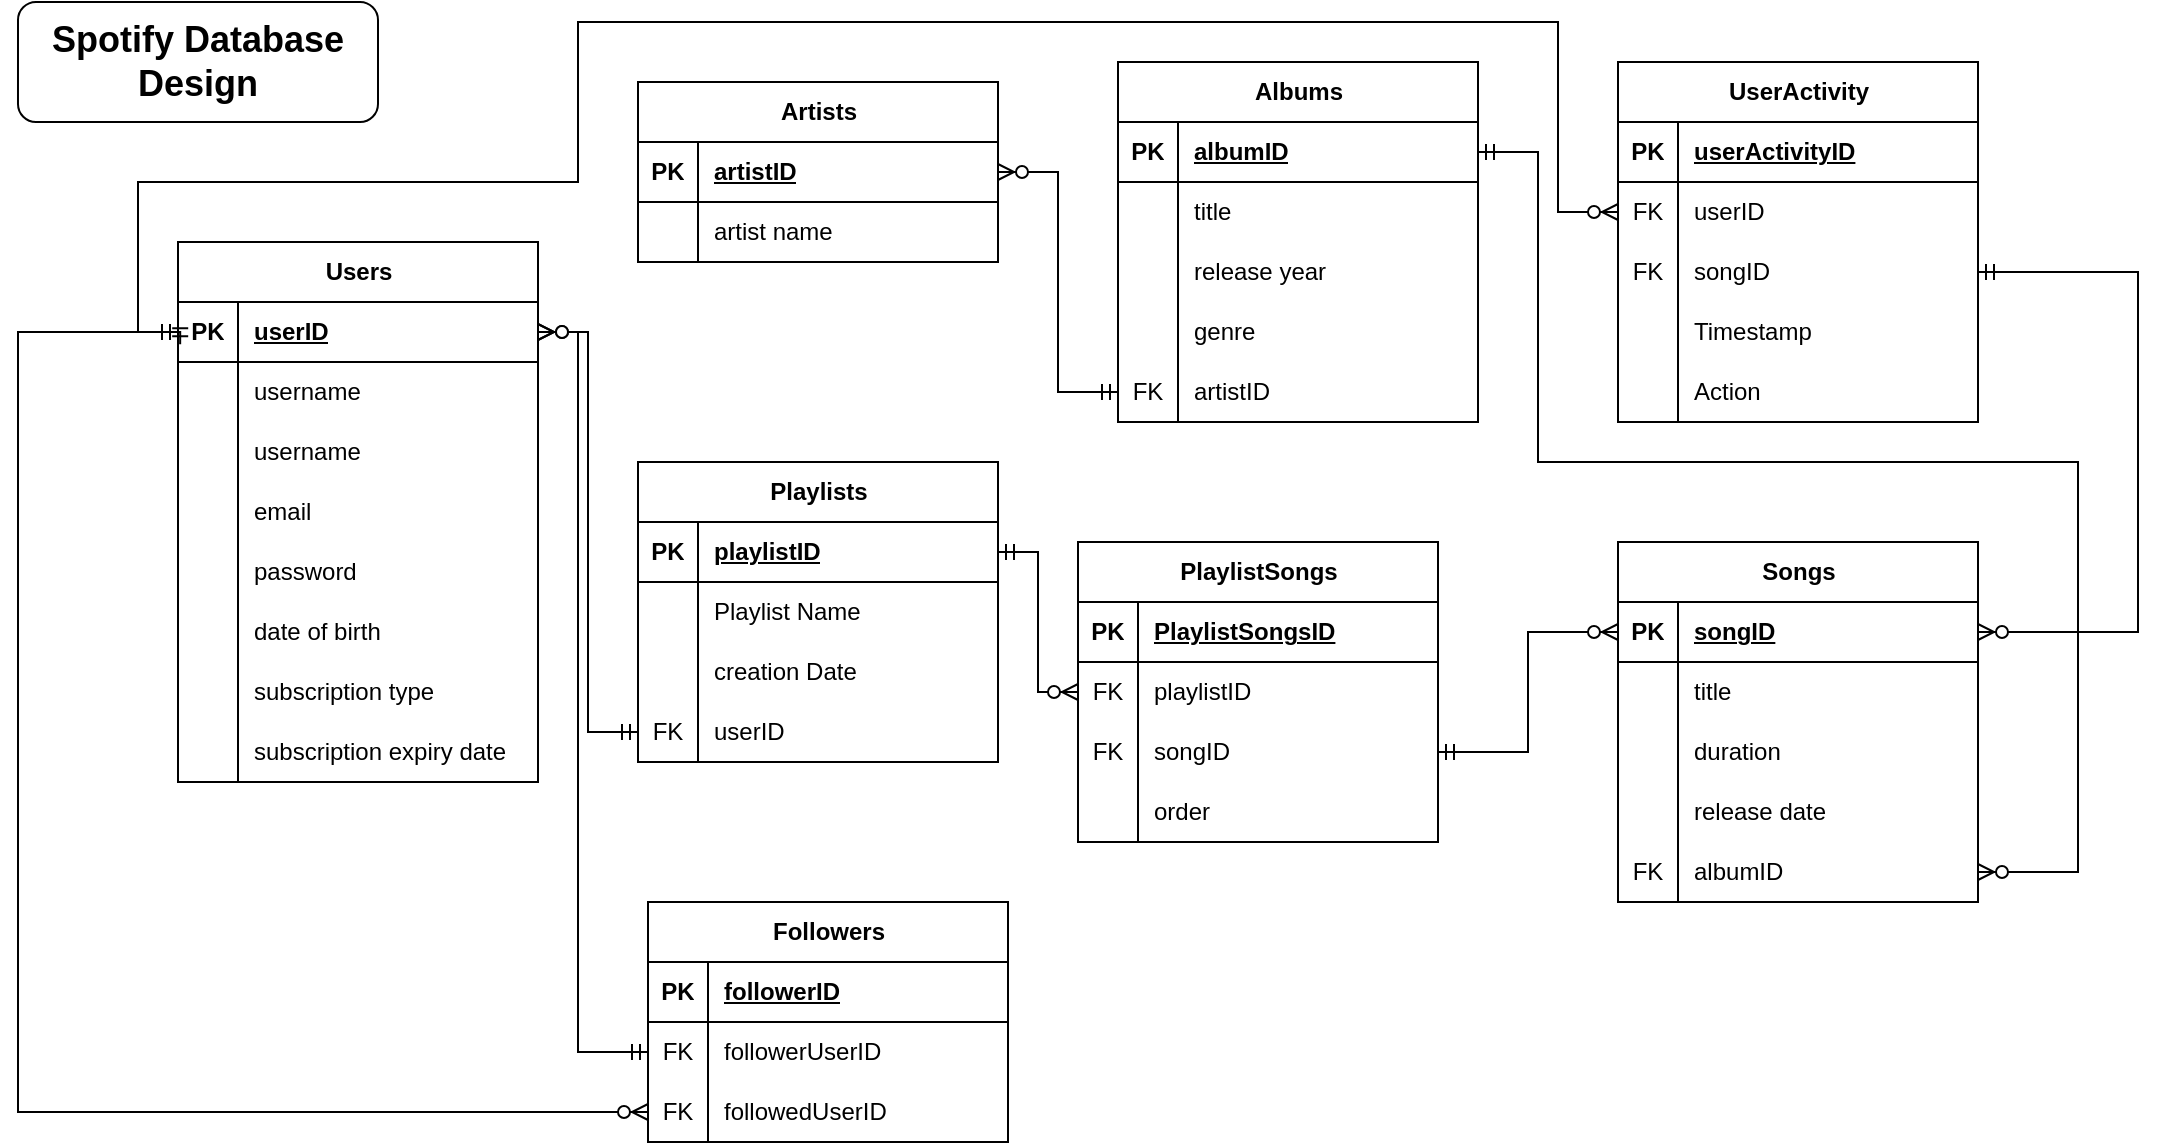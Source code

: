 <mxfile version="23.1.5" type="github">
  <diagram name="Page-1" id="4t8KHsEpkZeZFbgT9ssP">
    <mxGraphModel dx="3565" dy="2632" grid="1" gridSize="10" guides="1" tooltips="1" connect="1" arrows="1" fold="1" page="1" pageScale="1" pageWidth="850" pageHeight="1100" math="0" shadow="0">
      <root>
        <mxCell id="0" />
        <mxCell id="1" parent="0" />
        <mxCell id="dxOIFsozUT0sRsfs0KnF-1" value="" style="rounded=1;whiteSpace=wrap;html=1;" vertex="1" parent="1">
          <mxGeometry x="-1770" y="-2190" width="180" height="60" as="geometry" />
        </mxCell>
        <mxCell id="dxOIFsozUT0sRsfs0KnF-2" value="&lt;b&gt;&lt;font style=&quot;font-size: 18px;&quot;&gt;Spotify Database Design&lt;/font&gt;&lt;/b&gt;" style="text;html=1;align=center;verticalAlign=middle;whiteSpace=wrap;rounded=0;" vertex="1" parent="1">
          <mxGeometry x="-1755" y="-2175" width="150" height="30" as="geometry" />
        </mxCell>
        <mxCell id="dxOIFsozUT0sRsfs0KnF-3" value="Users" style="shape=table;startSize=30;container=1;collapsible=1;childLayout=tableLayout;fixedRows=1;rowLines=0;fontStyle=1;align=center;resizeLast=1;html=1;" vertex="1" parent="1">
          <mxGeometry x="-1690" y="-2070" width="180" height="270" as="geometry" />
        </mxCell>
        <mxCell id="dxOIFsozUT0sRsfs0KnF-4" value="" style="shape=tableRow;horizontal=0;startSize=0;swimlaneHead=0;swimlaneBody=0;fillColor=none;collapsible=0;dropTarget=0;points=[[0,0.5],[1,0.5]];portConstraint=eastwest;top=0;left=0;right=0;bottom=1;" vertex="1" parent="dxOIFsozUT0sRsfs0KnF-3">
          <mxGeometry y="30" width="180" height="30" as="geometry" />
        </mxCell>
        <mxCell id="dxOIFsozUT0sRsfs0KnF-5" value="PK" style="shape=partialRectangle;connectable=0;fillColor=none;top=0;left=0;bottom=0;right=0;fontStyle=1;overflow=hidden;whiteSpace=wrap;html=1;" vertex="1" parent="dxOIFsozUT0sRsfs0KnF-4">
          <mxGeometry width="30" height="30" as="geometry">
            <mxRectangle width="30" height="30" as="alternateBounds" />
          </mxGeometry>
        </mxCell>
        <mxCell id="dxOIFsozUT0sRsfs0KnF-6" value="userID" style="shape=partialRectangle;connectable=0;fillColor=none;top=0;left=0;bottom=0;right=0;align=left;spacingLeft=6;fontStyle=5;overflow=hidden;whiteSpace=wrap;html=1;" vertex="1" parent="dxOIFsozUT0sRsfs0KnF-4">
          <mxGeometry x="30" width="150" height="30" as="geometry">
            <mxRectangle width="150" height="30" as="alternateBounds" />
          </mxGeometry>
        </mxCell>
        <mxCell id="dxOIFsozUT0sRsfs0KnF-137" value="" style="shape=tableRow;horizontal=0;startSize=0;swimlaneHead=0;swimlaneBody=0;fillColor=none;collapsible=0;dropTarget=0;points=[[0,0.5],[1,0.5]];portConstraint=eastwest;top=0;left=0;right=0;bottom=0;" vertex="1" parent="dxOIFsozUT0sRsfs0KnF-3">
          <mxGeometry y="60" width="180" height="30" as="geometry" />
        </mxCell>
        <mxCell id="dxOIFsozUT0sRsfs0KnF-138" value="" style="shape=partialRectangle;connectable=0;fillColor=none;top=0;left=0;bottom=0;right=0;editable=1;overflow=hidden;whiteSpace=wrap;html=1;" vertex="1" parent="dxOIFsozUT0sRsfs0KnF-137">
          <mxGeometry width="30" height="30" as="geometry">
            <mxRectangle width="30" height="30" as="alternateBounds" />
          </mxGeometry>
        </mxCell>
        <mxCell id="dxOIFsozUT0sRsfs0KnF-139" value="username" style="shape=partialRectangle;connectable=0;fillColor=none;top=0;left=0;bottom=0;right=0;align=left;spacingLeft=6;overflow=hidden;whiteSpace=wrap;html=1;" vertex="1" parent="dxOIFsozUT0sRsfs0KnF-137">
          <mxGeometry x="30" width="150" height="30" as="geometry">
            <mxRectangle width="150" height="30" as="alternateBounds" />
          </mxGeometry>
        </mxCell>
        <mxCell id="dxOIFsozUT0sRsfs0KnF-7" value="" style="shape=tableRow;horizontal=0;startSize=0;swimlaneHead=0;swimlaneBody=0;fillColor=none;collapsible=0;dropTarget=0;points=[[0,0.5],[1,0.5]];portConstraint=eastwest;top=0;left=0;right=0;bottom=0;" vertex="1" parent="dxOIFsozUT0sRsfs0KnF-3">
          <mxGeometry y="90" width="180" height="30" as="geometry" />
        </mxCell>
        <mxCell id="dxOIFsozUT0sRsfs0KnF-8" value="" style="shape=partialRectangle;connectable=0;fillColor=none;top=0;left=0;bottom=0;right=0;editable=1;overflow=hidden;whiteSpace=wrap;html=1;" vertex="1" parent="dxOIFsozUT0sRsfs0KnF-7">
          <mxGeometry width="30" height="30" as="geometry">
            <mxRectangle width="30" height="30" as="alternateBounds" />
          </mxGeometry>
        </mxCell>
        <mxCell id="dxOIFsozUT0sRsfs0KnF-9" value="username" style="shape=partialRectangle;connectable=0;fillColor=none;top=0;left=0;bottom=0;right=0;align=left;spacingLeft=6;overflow=hidden;whiteSpace=wrap;html=1;" vertex="1" parent="dxOIFsozUT0sRsfs0KnF-7">
          <mxGeometry x="30" width="150" height="30" as="geometry">
            <mxRectangle width="150" height="30" as="alternateBounds" />
          </mxGeometry>
        </mxCell>
        <mxCell id="dxOIFsozUT0sRsfs0KnF-10" value="" style="shape=tableRow;horizontal=0;startSize=0;swimlaneHead=0;swimlaneBody=0;fillColor=none;collapsible=0;dropTarget=0;points=[[0,0.5],[1,0.5]];portConstraint=eastwest;top=0;left=0;right=0;bottom=0;" vertex="1" parent="dxOIFsozUT0sRsfs0KnF-3">
          <mxGeometry y="120" width="180" height="30" as="geometry" />
        </mxCell>
        <mxCell id="dxOIFsozUT0sRsfs0KnF-11" value="" style="shape=partialRectangle;connectable=0;fillColor=none;top=0;left=0;bottom=0;right=0;editable=1;overflow=hidden;whiteSpace=wrap;html=1;" vertex="1" parent="dxOIFsozUT0sRsfs0KnF-10">
          <mxGeometry width="30" height="30" as="geometry">
            <mxRectangle width="30" height="30" as="alternateBounds" />
          </mxGeometry>
        </mxCell>
        <mxCell id="dxOIFsozUT0sRsfs0KnF-12" value="email" style="shape=partialRectangle;connectable=0;fillColor=none;top=0;left=0;bottom=0;right=0;align=left;spacingLeft=6;overflow=hidden;whiteSpace=wrap;html=1;" vertex="1" parent="dxOIFsozUT0sRsfs0KnF-10">
          <mxGeometry x="30" width="150" height="30" as="geometry">
            <mxRectangle width="150" height="30" as="alternateBounds" />
          </mxGeometry>
        </mxCell>
        <mxCell id="dxOIFsozUT0sRsfs0KnF-13" value="" style="shape=tableRow;horizontal=0;startSize=0;swimlaneHead=0;swimlaneBody=0;fillColor=none;collapsible=0;dropTarget=0;points=[[0,0.5],[1,0.5]];portConstraint=eastwest;top=0;left=0;right=0;bottom=0;" vertex="1" parent="dxOIFsozUT0sRsfs0KnF-3">
          <mxGeometry y="150" width="180" height="30" as="geometry" />
        </mxCell>
        <mxCell id="dxOIFsozUT0sRsfs0KnF-14" value="" style="shape=partialRectangle;connectable=0;fillColor=none;top=0;left=0;bottom=0;right=0;editable=1;overflow=hidden;whiteSpace=wrap;html=1;" vertex="1" parent="dxOIFsozUT0sRsfs0KnF-13">
          <mxGeometry width="30" height="30" as="geometry">
            <mxRectangle width="30" height="30" as="alternateBounds" />
          </mxGeometry>
        </mxCell>
        <mxCell id="dxOIFsozUT0sRsfs0KnF-15" value="password" style="shape=partialRectangle;connectable=0;fillColor=none;top=0;left=0;bottom=0;right=0;align=left;spacingLeft=6;overflow=hidden;whiteSpace=wrap;html=1;" vertex="1" parent="dxOIFsozUT0sRsfs0KnF-13">
          <mxGeometry x="30" width="150" height="30" as="geometry">
            <mxRectangle width="150" height="30" as="alternateBounds" />
          </mxGeometry>
        </mxCell>
        <mxCell id="dxOIFsozUT0sRsfs0KnF-16" value="" style="shape=tableRow;horizontal=0;startSize=0;swimlaneHead=0;swimlaneBody=0;fillColor=none;collapsible=0;dropTarget=0;points=[[0,0.5],[1,0.5]];portConstraint=eastwest;top=0;left=0;right=0;bottom=0;" vertex="1" parent="dxOIFsozUT0sRsfs0KnF-3">
          <mxGeometry y="180" width="180" height="30" as="geometry" />
        </mxCell>
        <mxCell id="dxOIFsozUT0sRsfs0KnF-17" value="" style="shape=partialRectangle;connectable=0;fillColor=none;top=0;left=0;bottom=0;right=0;editable=1;overflow=hidden;whiteSpace=wrap;html=1;" vertex="1" parent="dxOIFsozUT0sRsfs0KnF-16">
          <mxGeometry width="30" height="30" as="geometry">
            <mxRectangle width="30" height="30" as="alternateBounds" />
          </mxGeometry>
        </mxCell>
        <mxCell id="dxOIFsozUT0sRsfs0KnF-18" value="date of birth" style="shape=partialRectangle;connectable=0;fillColor=none;top=0;left=0;bottom=0;right=0;align=left;spacingLeft=6;overflow=hidden;whiteSpace=wrap;html=1;" vertex="1" parent="dxOIFsozUT0sRsfs0KnF-16">
          <mxGeometry x="30" width="150" height="30" as="geometry">
            <mxRectangle width="150" height="30" as="alternateBounds" />
          </mxGeometry>
        </mxCell>
        <mxCell id="dxOIFsozUT0sRsfs0KnF-19" value="" style="shape=tableRow;horizontal=0;startSize=0;swimlaneHead=0;swimlaneBody=0;fillColor=none;collapsible=0;dropTarget=0;points=[[0,0.5],[1,0.5]];portConstraint=eastwest;top=0;left=0;right=0;bottom=0;" vertex="1" parent="dxOIFsozUT0sRsfs0KnF-3">
          <mxGeometry y="210" width="180" height="30" as="geometry" />
        </mxCell>
        <mxCell id="dxOIFsozUT0sRsfs0KnF-20" value="" style="shape=partialRectangle;connectable=0;fillColor=none;top=0;left=0;bottom=0;right=0;editable=1;overflow=hidden;whiteSpace=wrap;html=1;" vertex="1" parent="dxOIFsozUT0sRsfs0KnF-19">
          <mxGeometry width="30" height="30" as="geometry">
            <mxRectangle width="30" height="30" as="alternateBounds" />
          </mxGeometry>
        </mxCell>
        <mxCell id="dxOIFsozUT0sRsfs0KnF-21" value="subscription type" style="shape=partialRectangle;connectable=0;fillColor=none;top=0;left=0;bottom=0;right=0;align=left;spacingLeft=6;overflow=hidden;whiteSpace=wrap;html=1;" vertex="1" parent="dxOIFsozUT0sRsfs0KnF-19">
          <mxGeometry x="30" width="150" height="30" as="geometry">
            <mxRectangle width="150" height="30" as="alternateBounds" />
          </mxGeometry>
        </mxCell>
        <mxCell id="dxOIFsozUT0sRsfs0KnF-22" value="" style="shape=tableRow;horizontal=0;startSize=0;swimlaneHead=0;swimlaneBody=0;fillColor=none;collapsible=0;dropTarget=0;points=[[0,0.5],[1,0.5]];portConstraint=eastwest;top=0;left=0;right=0;bottom=0;" vertex="1" parent="dxOIFsozUT0sRsfs0KnF-3">
          <mxGeometry y="240" width="180" height="30" as="geometry" />
        </mxCell>
        <mxCell id="dxOIFsozUT0sRsfs0KnF-23" value="" style="shape=partialRectangle;connectable=0;fillColor=none;top=0;left=0;bottom=0;right=0;editable=1;overflow=hidden;whiteSpace=wrap;html=1;" vertex="1" parent="dxOIFsozUT0sRsfs0KnF-22">
          <mxGeometry width="30" height="30" as="geometry">
            <mxRectangle width="30" height="30" as="alternateBounds" />
          </mxGeometry>
        </mxCell>
        <mxCell id="dxOIFsozUT0sRsfs0KnF-24" value="subscription expiry date" style="shape=partialRectangle;connectable=0;fillColor=none;top=0;left=0;bottom=0;right=0;align=left;spacingLeft=6;overflow=hidden;whiteSpace=wrap;html=1;" vertex="1" parent="dxOIFsozUT0sRsfs0KnF-22">
          <mxGeometry x="30" width="150" height="30" as="geometry">
            <mxRectangle width="150" height="30" as="alternateBounds" />
          </mxGeometry>
        </mxCell>
        <mxCell id="dxOIFsozUT0sRsfs0KnF-25" value="Artists" style="shape=table;startSize=30;container=1;collapsible=1;childLayout=tableLayout;fixedRows=1;rowLines=0;fontStyle=1;align=center;resizeLast=1;html=1;" vertex="1" parent="1">
          <mxGeometry x="-1460" y="-2150" width="180" height="90" as="geometry" />
        </mxCell>
        <mxCell id="dxOIFsozUT0sRsfs0KnF-26" value="" style="shape=tableRow;horizontal=0;startSize=0;swimlaneHead=0;swimlaneBody=0;fillColor=none;collapsible=0;dropTarget=0;points=[[0,0.5],[1,0.5]];portConstraint=eastwest;top=0;left=0;right=0;bottom=1;" vertex="1" parent="dxOIFsozUT0sRsfs0KnF-25">
          <mxGeometry y="30" width="180" height="30" as="geometry" />
        </mxCell>
        <mxCell id="dxOIFsozUT0sRsfs0KnF-27" value="PK" style="shape=partialRectangle;connectable=0;fillColor=none;top=0;left=0;bottom=0;right=0;fontStyle=1;overflow=hidden;whiteSpace=wrap;html=1;" vertex="1" parent="dxOIFsozUT0sRsfs0KnF-26">
          <mxGeometry width="30" height="30" as="geometry">
            <mxRectangle width="30" height="30" as="alternateBounds" />
          </mxGeometry>
        </mxCell>
        <mxCell id="dxOIFsozUT0sRsfs0KnF-28" value="artistID" style="shape=partialRectangle;connectable=0;fillColor=none;top=0;left=0;bottom=0;right=0;align=left;spacingLeft=6;fontStyle=5;overflow=hidden;whiteSpace=wrap;html=1;" vertex="1" parent="dxOIFsozUT0sRsfs0KnF-26">
          <mxGeometry x="30" width="150" height="30" as="geometry">
            <mxRectangle width="150" height="30" as="alternateBounds" />
          </mxGeometry>
        </mxCell>
        <mxCell id="dxOIFsozUT0sRsfs0KnF-29" value="" style="shape=tableRow;horizontal=0;startSize=0;swimlaneHead=0;swimlaneBody=0;fillColor=none;collapsible=0;dropTarget=0;points=[[0,0.5],[1,0.5]];portConstraint=eastwest;top=0;left=0;right=0;bottom=0;" vertex="1" parent="dxOIFsozUT0sRsfs0KnF-25">
          <mxGeometry y="60" width="180" height="30" as="geometry" />
        </mxCell>
        <mxCell id="dxOIFsozUT0sRsfs0KnF-30" value="" style="shape=partialRectangle;connectable=0;fillColor=none;top=0;left=0;bottom=0;right=0;editable=1;overflow=hidden;whiteSpace=wrap;html=1;" vertex="1" parent="dxOIFsozUT0sRsfs0KnF-29">
          <mxGeometry width="30" height="30" as="geometry">
            <mxRectangle width="30" height="30" as="alternateBounds" />
          </mxGeometry>
        </mxCell>
        <mxCell id="dxOIFsozUT0sRsfs0KnF-31" value="artist name" style="shape=partialRectangle;connectable=0;fillColor=none;top=0;left=0;bottom=0;right=0;align=left;spacingLeft=6;overflow=hidden;whiteSpace=wrap;html=1;" vertex="1" parent="dxOIFsozUT0sRsfs0KnF-29">
          <mxGeometry x="30" width="150" height="30" as="geometry">
            <mxRectangle width="150" height="30" as="alternateBounds" />
          </mxGeometry>
        </mxCell>
        <mxCell id="dxOIFsozUT0sRsfs0KnF-38" value="Albums" style="shape=table;startSize=30;container=1;collapsible=1;childLayout=tableLayout;fixedRows=1;rowLines=0;fontStyle=1;align=center;resizeLast=1;html=1;" vertex="1" parent="1">
          <mxGeometry x="-1220" y="-2160" width="180" height="180" as="geometry" />
        </mxCell>
        <mxCell id="dxOIFsozUT0sRsfs0KnF-39" value="" style="shape=tableRow;horizontal=0;startSize=0;swimlaneHead=0;swimlaneBody=0;fillColor=none;collapsible=0;dropTarget=0;points=[[0,0.5],[1,0.5]];portConstraint=eastwest;top=0;left=0;right=0;bottom=1;" vertex="1" parent="dxOIFsozUT0sRsfs0KnF-38">
          <mxGeometry y="30" width="180" height="30" as="geometry" />
        </mxCell>
        <mxCell id="dxOIFsozUT0sRsfs0KnF-40" value="PK" style="shape=partialRectangle;connectable=0;fillColor=none;top=0;left=0;bottom=0;right=0;fontStyle=1;overflow=hidden;whiteSpace=wrap;html=1;" vertex="1" parent="dxOIFsozUT0sRsfs0KnF-39">
          <mxGeometry width="30" height="30" as="geometry">
            <mxRectangle width="30" height="30" as="alternateBounds" />
          </mxGeometry>
        </mxCell>
        <mxCell id="dxOIFsozUT0sRsfs0KnF-41" value="albumID" style="shape=partialRectangle;connectable=0;fillColor=none;top=0;left=0;bottom=0;right=0;align=left;spacingLeft=6;fontStyle=5;overflow=hidden;whiteSpace=wrap;html=1;" vertex="1" parent="dxOIFsozUT0sRsfs0KnF-39">
          <mxGeometry x="30" width="150" height="30" as="geometry">
            <mxRectangle width="150" height="30" as="alternateBounds" />
          </mxGeometry>
        </mxCell>
        <mxCell id="dxOIFsozUT0sRsfs0KnF-42" value="" style="shape=tableRow;horizontal=0;startSize=0;swimlaneHead=0;swimlaneBody=0;fillColor=none;collapsible=0;dropTarget=0;points=[[0,0.5],[1,0.5]];portConstraint=eastwest;top=0;left=0;right=0;bottom=0;" vertex="1" parent="dxOIFsozUT0sRsfs0KnF-38">
          <mxGeometry y="60" width="180" height="30" as="geometry" />
        </mxCell>
        <mxCell id="dxOIFsozUT0sRsfs0KnF-43" value="" style="shape=partialRectangle;connectable=0;fillColor=none;top=0;left=0;bottom=0;right=0;editable=1;overflow=hidden;whiteSpace=wrap;html=1;" vertex="1" parent="dxOIFsozUT0sRsfs0KnF-42">
          <mxGeometry width="30" height="30" as="geometry">
            <mxRectangle width="30" height="30" as="alternateBounds" />
          </mxGeometry>
        </mxCell>
        <mxCell id="dxOIFsozUT0sRsfs0KnF-44" value="title&amp;nbsp;" style="shape=partialRectangle;connectable=0;fillColor=none;top=0;left=0;bottom=0;right=0;align=left;spacingLeft=6;overflow=hidden;whiteSpace=wrap;html=1;" vertex="1" parent="dxOIFsozUT0sRsfs0KnF-42">
          <mxGeometry x="30" width="150" height="30" as="geometry">
            <mxRectangle width="150" height="30" as="alternateBounds" />
          </mxGeometry>
        </mxCell>
        <mxCell id="dxOIFsozUT0sRsfs0KnF-45" value="" style="shape=tableRow;horizontal=0;startSize=0;swimlaneHead=0;swimlaneBody=0;fillColor=none;collapsible=0;dropTarget=0;points=[[0,0.5],[1,0.5]];portConstraint=eastwest;top=0;left=0;right=0;bottom=0;" vertex="1" parent="dxOIFsozUT0sRsfs0KnF-38">
          <mxGeometry y="90" width="180" height="30" as="geometry" />
        </mxCell>
        <mxCell id="dxOIFsozUT0sRsfs0KnF-46" value="" style="shape=partialRectangle;connectable=0;fillColor=none;top=0;left=0;bottom=0;right=0;editable=1;overflow=hidden;whiteSpace=wrap;html=1;" vertex="1" parent="dxOIFsozUT0sRsfs0KnF-45">
          <mxGeometry width="30" height="30" as="geometry">
            <mxRectangle width="30" height="30" as="alternateBounds" />
          </mxGeometry>
        </mxCell>
        <mxCell id="dxOIFsozUT0sRsfs0KnF-47" value="release year" style="shape=partialRectangle;connectable=0;fillColor=none;top=0;left=0;bottom=0;right=0;align=left;spacingLeft=6;overflow=hidden;whiteSpace=wrap;html=1;" vertex="1" parent="dxOIFsozUT0sRsfs0KnF-45">
          <mxGeometry x="30" width="150" height="30" as="geometry">
            <mxRectangle width="150" height="30" as="alternateBounds" />
          </mxGeometry>
        </mxCell>
        <mxCell id="dxOIFsozUT0sRsfs0KnF-48" value="" style="shape=tableRow;horizontal=0;startSize=0;swimlaneHead=0;swimlaneBody=0;fillColor=none;collapsible=0;dropTarget=0;points=[[0,0.5],[1,0.5]];portConstraint=eastwest;top=0;left=0;right=0;bottom=0;" vertex="1" parent="dxOIFsozUT0sRsfs0KnF-38">
          <mxGeometry y="120" width="180" height="30" as="geometry" />
        </mxCell>
        <mxCell id="dxOIFsozUT0sRsfs0KnF-49" value="" style="shape=partialRectangle;connectable=0;fillColor=none;top=0;left=0;bottom=0;right=0;editable=1;overflow=hidden;whiteSpace=wrap;html=1;" vertex="1" parent="dxOIFsozUT0sRsfs0KnF-48">
          <mxGeometry width="30" height="30" as="geometry">
            <mxRectangle width="30" height="30" as="alternateBounds" />
          </mxGeometry>
        </mxCell>
        <mxCell id="dxOIFsozUT0sRsfs0KnF-50" value="genre" style="shape=partialRectangle;connectable=0;fillColor=none;top=0;left=0;bottom=0;right=0;align=left;spacingLeft=6;overflow=hidden;whiteSpace=wrap;html=1;" vertex="1" parent="dxOIFsozUT0sRsfs0KnF-48">
          <mxGeometry x="30" width="150" height="30" as="geometry">
            <mxRectangle width="150" height="30" as="alternateBounds" />
          </mxGeometry>
        </mxCell>
        <mxCell id="dxOIFsozUT0sRsfs0KnF-51" value="" style="shape=tableRow;horizontal=0;startSize=0;swimlaneHead=0;swimlaneBody=0;fillColor=none;collapsible=0;dropTarget=0;points=[[0,0.5],[1,0.5]];portConstraint=eastwest;top=0;left=0;right=0;bottom=0;" vertex="1" parent="dxOIFsozUT0sRsfs0KnF-38">
          <mxGeometry y="150" width="180" height="30" as="geometry" />
        </mxCell>
        <mxCell id="dxOIFsozUT0sRsfs0KnF-52" value="FK" style="shape=partialRectangle;connectable=0;fillColor=none;top=0;left=0;bottom=0;right=0;editable=1;overflow=hidden;whiteSpace=wrap;html=1;" vertex="1" parent="dxOIFsozUT0sRsfs0KnF-51">
          <mxGeometry width="30" height="30" as="geometry">
            <mxRectangle width="30" height="30" as="alternateBounds" />
          </mxGeometry>
        </mxCell>
        <mxCell id="dxOIFsozUT0sRsfs0KnF-53" value="artistID" style="shape=partialRectangle;connectable=0;fillColor=none;top=0;left=0;bottom=0;right=0;align=left;spacingLeft=6;overflow=hidden;whiteSpace=wrap;html=1;" vertex="1" parent="dxOIFsozUT0sRsfs0KnF-51">
          <mxGeometry x="30" width="150" height="30" as="geometry">
            <mxRectangle width="150" height="30" as="alternateBounds" />
          </mxGeometry>
        </mxCell>
        <mxCell id="dxOIFsozUT0sRsfs0KnF-54" value="Songs" style="shape=table;startSize=30;container=1;collapsible=1;childLayout=tableLayout;fixedRows=1;rowLines=0;fontStyle=1;align=center;resizeLast=1;html=1;" vertex="1" parent="1">
          <mxGeometry x="-970" y="-1920" width="180" height="180" as="geometry" />
        </mxCell>
        <mxCell id="dxOIFsozUT0sRsfs0KnF-55" value="" style="shape=tableRow;horizontal=0;startSize=0;swimlaneHead=0;swimlaneBody=0;fillColor=none;collapsible=0;dropTarget=0;points=[[0,0.5],[1,0.5]];portConstraint=eastwest;top=0;left=0;right=0;bottom=1;" vertex="1" parent="dxOIFsozUT0sRsfs0KnF-54">
          <mxGeometry y="30" width="180" height="30" as="geometry" />
        </mxCell>
        <mxCell id="dxOIFsozUT0sRsfs0KnF-56" value="PK" style="shape=partialRectangle;connectable=0;fillColor=none;top=0;left=0;bottom=0;right=0;fontStyle=1;overflow=hidden;whiteSpace=wrap;html=1;" vertex="1" parent="dxOIFsozUT0sRsfs0KnF-55">
          <mxGeometry width="30" height="30" as="geometry">
            <mxRectangle width="30" height="30" as="alternateBounds" />
          </mxGeometry>
        </mxCell>
        <mxCell id="dxOIFsozUT0sRsfs0KnF-57" value="songID" style="shape=partialRectangle;connectable=0;fillColor=none;top=0;left=0;bottom=0;right=0;align=left;spacingLeft=6;fontStyle=5;overflow=hidden;whiteSpace=wrap;html=1;" vertex="1" parent="dxOIFsozUT0sRsfs0KnF-55">
          <mxGeometry x="30" width="150" height="30" as="geometry">
            <mxRectangle width="150" height="30" as="alternateBounds" />
          </mxGeometry>
        </mxCell>
        <mxCell id="dxOIFsozUT0sRsfs0KnF-58" value="" style="shape=tableRow;horizontal=0;startSize=0;swimlaneHead=0;swimlaneBody=0;fillColor=none;collapsible=0;dropTarget=0;points=[[0,0.5],[1,0.5]];portConstraint=eastwest;top=0;left=0;right=0;bottom=0;" vertex="1" parent="dxOIFsozUT0sRsfs0KnF-54">
          <mxGeometry y="60" width="180" height="30" as="geometry" />
        </mxCell>
        <mxCell id="dxOIFsozUT0sRsfs0KnF-59" value="" style="shape=partialRectangle;connectable=0;fillColor=none;top=0;left=0;bottom=0;right=0;editable=1;overflow=hidden;whiteSpace=wrap;html=1;" vertex="1" parent="dxOIFsozUT0sRsfs0KnF-58">
          <mxGeometry width="30" height="30" as="geometry">
            <mxRectangle width="30" height="30" as="alternateBounds" />
          </mxGeometry>
        </mxCell>
        <mxCell id="dxOIFsozUT0sRsfs0KnF-60" value="title" style="shape=partialRectangle;connectable=0;fillColor=none;top=0;left=0;bottom=0;right=0;align=left;spacingLeft=6;overflow=hidden;whiteSpace=wrap;html=1;" vertex="1" parent="dxOIFsozUT0sRsfs0KnF-58">
          <mxGeometry x="30" width="150" height="30" as="geometry">
            <mxRectangle width="150" height="30" as="alternateBounds" />
          </mxGeometry>
        </mxCell>
        <mxCell id="dxOIFsozUT0sRsfs0KnF-61" value="" style="shape=tableRow;horizontal=0;startSize=0;swimlaneHead=0;swimlaneBody=0;fillColor=none;collapsible=0;dropTarget=0;points=[[0,0.5],[1,0.5]];portConstraint=eastwest;top=0;left=0;right=0;bottom=0;" vertex="1" parent="dxOIFsozUT0sRsfs0KnF-54">
          <mxGeometry y="90" width="180" height="30" as="geometry" />
        </mxCell>
        <mxCell id="dxOIFsozUT0sRsfs0KnF-62" value="" style="shape=partialRectangle;connectable=0;fillColor=none;top=0;left=0;bottom=0;right=0;editable=1;overflow=hidden;whiteSpace=wrap;html=1;" vertex="1" parent="dxOIFsozUT0sRsfs0KnF-61">
          <mxGeometry width="30" height="30" as="geometry">
            <mxRectangle width="30" height="30" as="alternateBounds" />
          </mxGeometry>
        </mxCell>
        <mxCell id="dxOIFsozUT0sRsfs0KnF-63" value="duration" style="shape=partialRectangle;connectable=0;fillColor=none;top=0;left=0;bottom=0;right=0;align=left;spacingLeft=6;overflow=hidden;whiteSpace=wrap;html=1;" vertex="1" parent="dxOIFsozUT0sRsfs0KnF-61">
          <mxGeometry x="30" width="150" height="30" as="geometry">
            <mxRectangle width="150" height="30" as="alternateBounds" />
          </mxGeometry>
        </mxCell>
        <mxCell id="dxOIFsozUT0sRsfs0KnF-64" value="" style="shape=tableRow;horizontal=0;startSize=0;swimlaneHead=0;swimlaneBody=0;fillColor=none;collapsible=0;dropTarget=0;points=[[0,0.5],[1,0.5]];portConstraint=eastwest;top=0;left=0;right=0;bottom=0;" vertex="1" parent="dxOIFsozUT0sRsfs0KnF-54">
          <mxGeometry y="120" width="180" height="30" as="geometry" />
        </mxCell>
        <mxCell id="dxOIFsozUT0sRsfs0KnF-65" value="" style="shape=partialRectangle;connectable=0;fillColor=none;top=0;left=0;bottom=0;right=0;editable=1;overflow=hidden;whiteSpace=wrap;html=1;" vertex="1" parent="dxOIFsozUT0sRsfs0KnF-64">
          <mxGeometry width="30" height="30" as="geometry">
            <mxRectangle width="30" height="30" as="alternateBounds" />
          </mxGeometry>
        </mxCell>
        <mxCell id="dxOIFsozUT0sRsfs0KnF-66" value="release date" style="shape=partialRectangle;connectable=0;fillColor=none;top=0;left=0;bottom=0;right=0;align=left;spacingLeft=6;overflow=hidden;whiteSpace=wrap;html=1;" vertex="1" parent="dxOIFsozUT0sRsfs0KnF-64">
          <mxGeometry x="30" width="150" height="30" as="geometry">
            <mxRectangle width="150" height="30" as="alternateBounds" />
          </mxGeometry>
        </mxCell>
        <mxCell id="dxOIFsozUT0sRsfs0KnF-67" value="" style="shape=tableRow;horizontal=0;startSize=0;swimlaneHead=0;swimlaneBody=0;fillColor=none;collapsible=0;dropTarget=0;points=[[0,0.5],[1,0.5]];portConstraint=eastwest;top=0;left=0;right=0;bottom=0;" vertex="1" parent="dxOIFsozUT0sRsfs0KnF-54">
          <mxGeometry y="150" width="180" height="30" as="geometry" />
        </mxCell>
        <mxCell id="dxOIFsozUT0sRsfs0KnF-68" value="FK" style="shape=partialRectangle;connectable=0;fillColor=none;top=0;left=0;bottom=0;right=0;editable=1;overflow=hidden;whiteSpace=wrap;html=1;" vertex="1" parent="dxOIFsozUT0sRsfs0KnF-67">
          <mxGeometry width="30" height="30" as="geometry">
            <mxRectangle width="30" height="30" as="alternateBounds" />
          </mxGeometry>
        </mxCell>
        <mxCell id="dxOIFsozUT0sRsfs0KnF-69" value="albumID" style="shape=partialRectangle;connectable=0;fillColor=none;top=0;left=0;bottom=0;right=0;align=left;spacingLeft=6;overflow=hidden;whiteSpace=wrap;html=1;" vertex="1" parent="dxOIFsozUT0sRsfs0KnF-67">
          <mxGeometry x="30" width="150" height="30" as="geometry">
            <mxRectangle width="150" height="30" as="alternateBounds" />
          </mxGeometry>
        </mxCell>
        <mxCell id="dxOIFsozUT0sRsfs0KnF-70" value="Playlists" style="shape=table;startSize=30;container=1;collapsible=1;childLayout=tableLayout;fixedRows=1;rowLines=0;fontStyle=1;align=center;resizeLast=1;html=1;" vertex="1" parent="1">
          <mxGeometry x="-1460" y="-1960" width="180" height="150" as="geometry" />
        </mxCell>
        <mxCell id="dxOIFsozUT0sRsfs0KnF-71" value="" style="shape=tableRow;horizontal=0;startSize=0;swimlaneHead=0;swimlaneBody=0;fillColor=none;collapsible=0;dropTarget=0;points=[[0,0.5],[1,0.5]];portConstraint=eastwest;top=0;left=0;right=0;bottom=1;" vertex="1" parent="dxOIFsozUT0sRsfs0KnF-70">
          <mxGeometry y="30" width="180" height="30" as="geometry" />
        </mxCell>
        <mxCell id="dxOIFsozUT0sRsfs0KnF-72" value="PK" style="shape=partialRectangle;connectable=0;fillColor=none;top=0;left=0;bottom=0;right=0;fontStyle=1;overflow=hidden;whiteSpace=wrap;html=1;" vertex="1" parent="dxOIFsozUT0sRsfs0KnF-71">
          <mxGeometry width="30" height="30" as="geometry">
            <mxRectangle width="30" height="30" as="alternateBounds" />
          </mxGeometry>
        </mxCell>
        <mxCell id="dxOIFsozUT0sRsfs0KnF-73" value="playlistID" style="shape=partialRectangle;connectable=0;fillColor=none;top=0;left=0;bottom=0;right=0;align=left;spacingLeft=6;fontStyle=5;overflow=hidden;whiteSpace=wrap;html=1;" vertex="1" parent="dxOIFsozUT0sRsfs0KnF-71">
          <mxGeometry x="30" width="150" height="30" as="geometry">
            <mxRectangle width="150" height="30" as="alternateBounds" />
          </mxGeometry>
        </mxCell>
        <mxCell id="dxOIFsozUT0sRsfs0KnF-74" value="" style="shape=tableRow;horizontal=0;startSize=0;swimlaneHead=0;swimlaneBody=0;fillColor=none;collapsible=0;dropTarget=0;points=[[0,0.5],[1,0.5]];portConstraint=eastwest;top=0;left=0;right=0;bottom=0;" vertex="1" parent="dxOIFsozUT0sRsfs0KnF-70">
          <mxGeometry y="60" width="180" height="30" as="geometry" />
        </mxCell>
        <mxCell id="dxOIFsozUT0sRsfs0KnF-75" value="" style="shape=partialRectangle;connectable=0;fillColor=none;top=0;left=0;bottom=0;right=0;editable=1;overflow=hidden;whiteSpace=wrap;html=1;" vertex="1" parent="dxOIFsozUT0sRsfs0KnF-74">
          <mxGeometry width="30" height="30" as="geometry">
            <mxRectangle width="30" height="30" as="alternateBounds" />
          </mxGeometry>
        </mxCell>
        <mxCell id="dxOIFsozUT0sRsfs0KnF-76" value="Playlist Name" style="shape=partialRectangle;connectable=0;fillColor=none;top=0;left=0;bottom=0;right=0;align=left;spacingLeft=6;overflow=hidden;whiteSpace=wrap;html=1;" vertex="1" parent="dxOIFsozUT0sRsfs0KnF-74">
          <mxGeometry x="30" width="150" height="30" as="geometry">
            <mxRectangle width="150" height="30" as="alternateBounds" />
          </mxGeometry>
        </mxCell>
        <mxCell id="dxOIFsozUT0sRsfs0KnF-77" value="" style="shape=tableRow;horizontal=0;startSize=0;swimlaneHead=0;swimlaneBody=0;fillColor=none;collapsible=0;dropTarget=0;points=[[0,0.5],[1,0.5]];portConstraint=eastwest;top=0;left=0;right=0;bottom=0;" vertex="1" parent="dxOIFsozUT0sRsfs0KnF-70">
          <mxGeometry y="90" width="180" height="30" as="geometry" />
        </mxCell>
        <mxCell id="dxOIFsozUT0sRsfs0KnF-78" value="" style="shape=partialRectangle;connectable=0;fillColor=none;top=0;left=0;bottom=0;right=0;editable=1;overflow=hidden;whiteSpace=wrap;html=1;" vertex="1" parent="dxOIFsozUT0sRsfs0KnF-77">
          <mxGeometry width="30" height="30" as="geometry">
            <mxRectangle width="30" height="30" as="alternateBounds" />
          </mxGeometry>
        </mxCell>
        <mxCell id="dxOIFsozUT0sRsfs0KnF-79" value="creation Date" style="shape=partialRectangle;connectable=0;fillColor=none;top=0;left=0;bottom=0;right=0;align=left;spacingLeft=6;overflow=hidden;whiteSpace=wrap;html=1;" vertex="1" parent="dxOIFsozUT0sRsfs0KnF-77">
          <mxGeometry x="30" width="150" height="30" as="geometry">
            <mxRectangle width="150" height="30" as="alternateBounds" />
          </mxGeometry>
        </mxCell>
        <mxCell id="dxOIFsozUT0sRsfs0KnF-80" value="" style="shape=tableRow;horizontal=0;startSize=0;swimlaneHead=0;swimlaneBody=0;fillColor=none;collapsible=0;dropTarget=0;points=[[0,0.5],[1,0.5]];portConstraint=eastwest;top=0;left=0;right=0;bottom=0;" vertex="1" parent="dxOIFsozUT0sRsfs0KnF-70">
          <mxGeometry y="120" width="180" height="30" as="geometry" />
        </mxCell>
        <mxCell id="dxOIFsozUT0sRsfs0KnF-81" value="FK" style="shape=partialRectangle;connectable=0;fillColor=none;top=0;left=0;bottom=0;right=0;editable=1;overflow=hidden;whiteSpace=wrap;html=1;" vertex="1" parent="dxOIFsozUT0sRsfs0KnF-80">
          <mxGeometry width="30" height="30" as="geometry">
            <mxRectangle width="30" height="30" as="alternateBounds" />
          </mxGeometry>
        </mxCell>
        <mxCell id="dxOIFsozUT0sRsfs0KnF-82" value="userID" style="shape=partialRectangle;connectable=0;fillColor=none;top=0;left=0;bottom=0;right=0;align=left;spacingLeft=6;overflow=hidden;whiteSpace=wrap;html=1;" vertex="1" parent="dxOIFsozUT0sRsfs0KnF-80">
          <mxGeometry x="30" width="150" height="30" as="geometry">
            <mxRectangle width="150" height="30" as="alternateBounds" />
          </mxGeometry>
        </mxCell>
        <mxCell id="dxOIFsozUT0sRsfs0KnF-83" value="PlaylistSongs" style="shape=table;startSize=30;container=1;collapsible=1;childLayout=tableLayout;fixedRows=1;rowLines=0;fontStyle=1;align=center;resizeLast=1;html=1;" vertex="1" parent="1">
          <mxGeometry x="-1240" y="-1920" width="180" height="150" as="geometry" />
        </mxCell>
        <mxCell id="dxOIFsozUT0sRsfs0KnF-84" value="" style="shape=tableRow;horizontal=0;startSize=0;swimlaneHead=0;swimlaneBody=0;fillColor=none;collapsible=0;dropTarget=0;points=[[0,0.5],[1,0.5]];portConstraint=eastwest;top=0;left=0;right=0;bottom=1;" vertex="1" parent="dxOIFsozUT0sRsfs0KnF-83">
          <mxGeometry y="30" width="180" height="30" as="geometry" />
        </mxCell>
        <mxCell id="dxOIFsozUT0sRsfs0KnF-85" value="PK" style="shape=partialRectangle;connectable=0;fillColor=none;top=0;left=0;bottom=0;right=0;fontStyle=1;overflow=hidden;whiteSpace=wrap;html=1;" vertex="1" parent="dxOIFsozUT0sRsfs0KnF-84">
          <mxGeometry width="30" height="30" as="geometry">
            <mxRectangle width="30" height="30" as="alternateBounds" />
          </mxGeometry>
        </mxCell>
        <mxCell id="dxOIFsozUT0sRsfs0KnF-86" value="PlaylistSongsID" style="shape=partialRectangle;connectable=0;fillColor=none;top=0;left=0;bottom=0;right=0;align=left;spacingLeft=6;fontStyle=5;overflow=hidden;whiteSpace=wrap;html=1;" vertex="1" parent="dxOIFsozUT0sRsfs0KnF-84">
          <mxGeometry x="30" width="150" height="30" as="geometry">
            <mxRectangle width="150" height="30" as="alternateBounds" />
          </mxGeometry>
        </mxCell>
        <mxCell id="dxOIFsozUT0sRsfs0KnF-87" value="" style="shape=tableRow;horizontal=0;startSize=0;swimlaneHead=0;swimlaneBody=0;fillColor=none;collapsible=0;dropTarget=0;points=[[0,0.5],[1,0.5]];portConstraint=eastwest;top=0;left=0;right=0;bottom=0;" vertex="1" parent="dxOIFsozUT0sRsfs0KnF-83">
          <mxGeometry y="60" width="180" height="30" as="geometry" />
        </mxCell>
        <mxCell id="dxOIFsozUT0sRsfs0KnF-88" value="FK" style="shape=partialRectangle;connectable=0;fillColor=none;top=0;left=0;bottom=0;right=0;editable=1;overflow=hidden;whiteSpace=wrap;html=1;" vertex="1" parent="dxOIFsozUT0sRsfs0KnF-87">
          <mxGeometry width="30" height="30" as="geometry">
            <mxRectangle width="30" height="30" as="alternateBounds" />
          </mxGeometry>
        </mxCell>
        <mxCell id="dxOIFsozUT0sRsfs0KnF-89" value="playlistID" style="shape=partialRectangle;connectable=0;fillColor=none;top=0;left=0;bottom=0;right=0;align=left;spacingLeft=6;overflow=hidden;whiteSpace=wrap;html=1;" vertex="1" parent="dxOIFsozUT0sRsfs0KnF-87">
          <mxGeometry x="30" width="150" height="30" as="geometry">
            <mxRectangle width="150" height="30" as="alternateBounds" />
          </mxGeometry>
        </mxCell>
        <mxCell id="dxOIFsozUT0sRsfs0KnF-90" value="" style="shape=tableRow;horizontal=0;startSize=0;swimlaneHead=0;swimlaneBody=0;fillColor=none;collapsible=0;dropTarget=0;points=[[0,0.5],[1,0.5]];portConstraint=eastwest;top=0;left=0;right=0;bottom=0;" vertex="1" parent="dxOIFsozUT0sRsfs0KnF-83">
          <mxGeometry y="90" width="180" height="30" as="geometry" />
        </mxCell>
        <mxCell id="dxOIFsozUT0sRsfs0KnF-91" value="FK" style="shape=partialRectangle;connectable=0;fillColor=none;top=0;left=0;bottom=0;right=0;editable=1;overflow=hidden;whiteSpace=wrap;html=1;" vertex="1" parent="dxOIFsozUT0sRsfs0KnF-90">
          <mxGeometry width="30" height="30" as="geometry">
            <mxRectangle width="30" height="30" as="alternateBounds" />
          </mxGeometry>
        </mxCell>
        <mxCell id="dxOIFsozUT0sRsfs0KnF-92" value="songID" style="shape=partialRectangle;connectable=0;fillColor=none;top=0;left=0;bottom=0;right=0;align=left;spacingLeft=6;overflow=hidden;whiteSpace=wrap;html=1;" vertex="1" parent="dxOIFsozUT0sRsfs0KnF-90">
          <mxGeometry x="30" width="150" height="30" as="geometry">
            <mxRectangle width="150" height="30" as="alternateBounds" />
          </mxGeometry>
        </mxCell>
        <mxCell id="dxOIFsozUT0sRsfs0KnF-93" value="" style="shape=tableRow;horizontal=0;startSize=0;swimlaneHead=0;swimlaneBody=0;fillColor=none;collapsible=0;dropTarget=0;points=[[0,0.5],[1,0.5]];portConstraint=eastwest;top=0;left=0;right=0;bottom=0;" vertex="1" parent="dxOIFsozUT0sRsfs0KnF-83">
          <mxGeometry y="120" width="180" height="30" as="geometry" />
        </mxCell>
        <mxCell id="dxOIFsozUT0sRsfs0KnF-94" value="" style="shape=partialRectangle;connectable=0;fillColor=none;top=0;left=0;bottom=0;right=0;editable=1;overflow=hidden;whiteSpace=wrap;html=1;" vertex="1" parent="dxOIFsozUT0sRsfs0KnF-93">
          <mxGeometry width="30" height="30" as="geometry">
            <mxRectangle width="30" height="30" as="alternateBounds" />
          </mxGeometry>
        </mxCell>
        <mxCell id="dxOIFsozUT0sRsfs0KnF-95" value="order" style="shape=partialRectangle;connectable=0;fillColor=none;top=0;left=0;bottom=0;right=0;align=left;spacingLeft=6;overflow=hidden;whiteSpace=wrap;html=1;" vertex="1" parent="dxOIFsozUT0sRsfs0KnF-93">
          <mxGeometry x="30" width="150" height="30" as="geometry">
            <mxRectangle width="150" height="30" as="alternateBounds" />
          </mxGeometry>
        </mxCell>
        <mxCell id="dxOIFsozUT0sRsfs0KnF-96" value="UserActivity" style="shape=table;startSize=30;container=1;collapsible=1;childLayout=tableLayout;fixedRows=1;rowLines=0;fontStyle=1;align=center;resizeLast=1;html=1;" vertex="1" parent="1">
          <mxGeometry x="-970" y="-2160" width="180" height="180" as="geometry" />
        </mxCell>
        <mxCell id="dxOIFsozUT0sRsfs0KnF-97" value="" style="shape=tableRow;horizontal=0;startSize=0;swimlaneHead=0;swimlaneBody=0;fillColor=none;collapsible=0;dropTarget=0;points=[[0,0.5],[1,0.5]];portConstraint=eastwest;top=0;left=0;right=0;bottom=1;" vertex="1" parent="dxOIFsozUT0sRsfs0KnF-96">
          <mxGeometry y="30" width="180" height="30" as="geometry" />
        </mxCell>
        <mxCell id="dxOIFsozUT0sRsfs0KnF-98" value="PK" style="shape=partialRectangle;connectable=0;fillColor=none;top=0;left=0;bottom=0;right=0;fontStyle=1;overflow=hidden;whiteSpace=wrap;html=1;" vertex="1" parent="dxOIFsozUT0sRsfs0KnF-97">
          <mxGeometry width="30" height="30" as="geometry">
            <mxRectangle width="30" height="30" as="alternateBounds" />
          </mxGeometry>
        </mxCell>
        <mxCell id="dxOIFsozUT0sRsfs0KnF-99" value="userActivityID" style="shape=partialRectangle;connectable=0;fillColor=none;top=0;left=0;bottom=0;right=0;align=left;spacingLeft=6;fontStyle=5;overflow=hidden;whiteSpace=wrap;html=1;" vertex="1" parent="dxOIFsozUT0sRsfs0KnF-97">
          <mxGeometry x="30" width="150" height="30" as="geometry">
            <mxRectangle width="150" height="30" as="alternateBounds" />
          </mxGeometry>
        </mxCell>
        <mxCell id="dxOIFsozUT0sRsfs0KnF-103" value="" style="shape=tableRow;horizontal=0;startSize=0;swimlaneHead=0;swimlaneBody=0;fillColor=none;collapsible=0;dropTarget=0;points=[[0,0.5],[1,0.5]];portConstraint=eastwest;top=0;left=0;right=0;bottom=0;" vertex="1" parent="dxOIFsozUT0sRsfs0KnF-96">
          <mxGeometry y="60" width="180" height="30" as="geometry" />
        </mxCell>
        <mxCell id="dxOIFsozUT0sRsfs0KnF-104" value="FK" style="shape=partialRectangle;connectable=0;fillColor=none;top=0;left=0;bottom=0;right=0;editable=1;overflow=hidden;whiteSpace=wrap;html=1;" vertex="1" parent="dxOIFsozUT0sRsfs0KnF-103">
          <mxGeometry width="30" height="30" as="geometry">
            <mxRectangle width="30" height="30" as="alternateBounds" />
          </mxGeometry>
        </mxCell>
        <mxCell id="dxOIFsozUT0sRsfs0KnF-105" value="userID" style="shape=partialRectangle;connectable=0;fillColor=none;top=0;left=0;bottom=0;right=0;align=left;spacingLeft=6;overflow=hidden;whiteSpace=wrap;html=1;" vertex="1" parent="dxOIFsozUT0sRsfs0KnF-103">
          <mxGeometry x="30" width="150" height="30" as="geometry">
            <mxRectangle width="150" height="30" as="alternateBounds" />
          </mxGeometry>
        </mxCell>
        <mxCell id="dxOIFsozUT0sRsfs0KnF-106" value="" style="shape=tableRow;horizontal=0;startSize=0;swimlaneHead=0;swimlaneBody=0;fillColor=none;collapsible=0;dropTarget=0;points=[[0,0.5],[1,0.5]];portConstraint=eastwest;top=0;left=0;right=0;bottom=0;" vertex="1" parent="dxOIFsozUT0sRsfs0KnF-96">
          <mxGeometry y="90" width="180" height="30" as="geometry" />
        </mxCell>
        <mxCell id="dxOIFsozUT0sRsfs0KnF-107" value="FK" style="shape=partialRectangle;connectable=0;fillColor=none;top=0;left=0;bottom=0;right=0;editable=1;overflow=hidden;whiteSpace=wrap;html=1;" vertex="1" parent="dxOIFsozUT0sRsfs0KnF-106">
          <mxGeometry width="30" height="30" as="geometry">
            <mxRectangle width="30" height="30" as="alternateBounds" />
          </mxGeometry>
        </mxCell>
        <mxCell id="dxOIFsozUT0sRsfs0KnF-108" value="songID" style="shape=partialRectangle;connectable=0;fillColor=none;top=0;left=0;bottom=0;right=0;align=left;spacingLeft=6;overflow=hidden;whiteSpace=wrap;html=1;" vertex="1" parent="dxOIFsozUT0sRsfs0KnF-106">
          <mxGeometry x="30" width="150" height="30" as="geometry">
            <mxRectangle width="150" height="30" as="alternateBounds" />
          </mxGeometry>
        </mxCell>
        <mxCell id="dxOIFsozUT0sRsfs0KnF-109" value="" style="shape=tableRow;horizontal=0;startSize=0;swimlaneHead=0;swimlaneBody=0;fillColor=none;collapsible=0;dropTarget=0;points=[[0,0.5],[1,0.5]];portConstraint=eastwest;top=0;left=0;right=0;bottom=0;" vertex="1" parent="dxOIFsozUT0sRsfs0KnF-96">
          <mxGeometry y="120" width="180" height="30" as="geometry" />
        </mxCell>
        <mxCell id="dxOIFsozUT0sRsfs0KnF-110" value="" style="shape=partialRectangle;connectable=0;fillColor=none;top=0;left=0;bottom=0;right=0;editable=1;overflow=hidden;whiteSpace=wrap;html=1;" vertex="1" parent="dxOIFsozUT0sRsfs0KnF-109">
          <mxGeometry width="30" height="30" as="geometry">
            <mxRectangle width="30" height="30" as="alternateBounds" />
          </mxGeometry>
        </mxCell>
        <mxCell id="dxOIFsozUT0sRsfs0KnF-111" value="Timestamp" style="shape=partialRectangle;connectable=0;fillColor=none;top=0;left=0;bottom=0;right=0;align=left;spacingLeft=6;overflow=hidden;whiteSpace=wrap;html=1;" vertex="1" parent="dxOIFsozUT0sRsfs0KnF-109">
          <mxGeometry x="30" width="150" height="30" as="geometry">
            <mxRectangle width="150" height="30" as="alternateBounds" />
          </mxGeometry>
        </mxCell>
        <mxCell id="dxOIFsozUT0sRsfs0KnF-112" value="" style="shape=tableRow;horizontal=0;startSize=0;swimlaneHead=0;swimlaneBody=0;fillColor=none;collapsible=0;dropTarget=0;points=[[0,0.5],[1,0.5]];portConstraint=eastwest;top=0;left=0;right=0;bottom=0;" vertex="1" parent="dxOIFsozUT0sRsfs0KnF-96">
          <mxGeometry y="150" width="180" height="30" as="geometry" />
        </mxCell>
        <mxCell id="dxOIFsozUT0sRsfs0KnF-113" value="" style="shape=partialRectangle;connectable=0;fillColor=none;top=0;left=0;bottom=0;right=0;editable=1;overflow=hidden;whiteSpace=wrap;html=1;" vertex="1" parent="dxOIFsozUT0sRsfs0KnF-112">
          <mxGeometry width="30" height="30" as="geometry">
            <mxRectangle width="30" height="30" as="alternateBounds" />
          </mxGeometry>
        </mxCell>
        <mxCell id="dxOIFsozUT0sRsfs0KnF-114" value="Action" style="shape=partialRectangle;connectable=0;fillColor=none;top=0;left=0;bottom=0;right=0;align=left;spacingLeft=6;overflow=hidden;whiteSpace=wrap;html=1;" vertex="1" parent="dxOIFsozUT0sRsfs0KnF-112">
          <mxGeometry x="30" width="150" height="30" as="geometry">
            <mxRectangle width="150" height="30" as="alternateBounds" />
          </mxGeometry>
        </mxCell>
        <mxCell id="dxOIFsozUT0sRsfs0KnF-115" value="Followers" style="shape=table;startSize=30;container=1;collapsible=1;childLayout=tableLayout;fixedRows=1;rowLines=0;fontStyle=1;align=center;resizeLast=1;html=1;" vertex="1" parent="1">
          <mxGeometry x="-1455" y="-1740" width="180" height="120" as="geometry" />
        </mxCell>
        <mxCell id="dxOIFsozUT0sRsfs0KnF-116" value="" style="shape=tableRow;horizontal=0;startSize=0;swimlaneHead=0;swimlaneBody=0;fillColor=none;collapsible=0;dropTarget=0;points=[[0,0.5],[1,0.5]];portConstraint=eastwest;top=0;left=0;right=0;bottom=1;" vertex="1" parent="dxOIFsozUT0sRsfs0KnF-115">
          <mxGeometry y="30" width="180" height="30" as="geometry" />
        </mxCell>
        <mxCell id="dxOIFsozUT0sRsfs0KnF-117" value="PK" style="shape=partialRectangle;connectable=0;fillColor=none;top=0;left=0;bottom=0;right=0;fontStyle=1;overflow=hidden;whiteSpace=wrap;html=1;" vertex="1" parent="dxOIFsozUT0sRsfs0KnF-116">
          <mxGeometry width="30" height="30" as="geometry">
            <mxRectangle width="30" height="30" as="alternateBounds" />
          </mxGeometry>
        </mxCell>
        <mxCell id="dxOIFsozUT0sRsfs0KnF-118" value="followerID" style="shape=partialRectangle;connectable=0;fillColor=none;top=0;left=0;bottom=0;right=0;align=left;spacingLeft=6;fontStyle=5;overflow=hidden;whiteSpace=wrap;html=1;" vertex="1" parent="dxOIFsozUT0sRsfs0KnF-116">
          <mxGeometry x="30" width="150" height="30" as="geometry">
            <mxRectangle width="150" height="30" as="alternateBounds" />
          </mxGeometry>
        </mxCell>
        <mxCell id="dxOIFsozUT0sRsfs0KnF-119" value="" style="shape=tableRow;horizontal=0;startSize=0;swimlaneHead=0;swimlaneBody=0;fillColor=none;collapsible=0;dropTarget=0;points=[[0,0.5],[1,0.5]];portConstraint=eastwest;top=0;left=0;right=0;bottom=0;" vertex="1" parent="dxOIFsozUT0sRsfs0KnF-115">
          <mxGeometry y="60" width="180" height="30" as="geometry" />
        </mxCell>
        <mxCell id="dxOIFsozUT0sRsfs0KnF-120" value="FK" style="shape=partialRectangle;connectable=0;fillColor=none;top=0;left=0;bottom=0;right=0;editable=1;overflow=hidden;whiteSpace=wrap;html=1;" vertex="1" parent="dxOIFsozUT0sRsfs0KnF-119">
          <mxGeometry width="30" height="30" as="geometry">
            <mxRectangle width="30" height="30" as="alternateBounds" />
          </mxGeometry>
        </mxCell>
        <mxCell id="dxOIFsozUT0sRsfs0KnF-121" value="followerUserID" style="shape=partialRectangle;connectable=0;fillColor=none;top=0;left=0;bottom=0;right=0;align=left;spacingLeft=6;overflow=hidden;whiteSpace=wrap;html=1;" vertex="1" parent="dxOIFsozUT0sRsfs0KnF-119">
          <mxGeometry x="30" width="150" height="30" as="geometry">
            <mxRectangle width="150" height="30" as="alternateBounds" />
          </mxGeometry>
        </mxCell>
        <mxCell id="dxOIFsozUT0sRsfs0KnF-128" value="" style="shape=tableRow;horizontal=0;startSize=0;swimlaneHead=0;swimlaneBody=0;fillColor=none;collapsible=0;dropTarget=0;points=[[0,0.5],[1,0.5]];portConstraint=eastwest;top=0;left=0;right=0;bottom=0;" vertex="1" parent="dxOIFsozUT0sRsfs0KnF-115">
          <mxGeometry y="90" width="180" height="30" as="geometry" />
        </mxCell>
        <mxCell id="dxOIFsozUT0sRsfs0KnF-129" value="FK" style="shape=partialRectangle;connectable=0;fillColor=none;top=0;left=0;bottom=0;right=0;editable=1;overflow=hidden;whiteSpace=wrap;html=1;" vertex="1" parent="dxOIFsozUT0sRsfs0KnF-128">
          <mxGeometry width="30" height="30" as="geometry">
            <mxRectangle width="30" height="30" as="alternateBounds" />
          </mxGeometry>
        </mxCell>
        <mxCell id="dxOIFsozUT0sRsfs0KnF-130" value="followedUserID" style="shape=partialRectangle;connectable=0;fillColor=none;top=0;left=0;bottom=0;right=0;align=left;spacingLeft=6;overflow=hidden;whiteSpace=wrap;html=1;" vertex="1" parent="dxOIFsozUT0sRsfs0KnF-128">
          <mxGeometry x="30" width="150" height="30" as="geometry">
            <mxRectangle width="150" height="30" as="alternateBounds" />
          </mxGeometry>
        </mxCell>
        <mxCell id="dxOIFsozUT0sRsfs0KnF-131" value="" style="edgeStyle=entityRelationEdgeStyle;fontSize=12;html=1;endArrow=ERzeroToMany;startArrow=ERmandOne;rounded=0;" edge="1" parent="1" source="dxOIFsozUT0sRsfs0KnF-51" target="dxOIFsozUT0sRsfs0KnF-26">
          <mxGeometry width="100" height="100" relative="1" as="geometry">
            <mxPoint x="-1300" y="-1970" as="sourcePoint" />
            <mxPoint x="-1200" y="-2070" as="targetPoint" />
          </mxGeometry>
        </mxCell>
        <mxCell id="dxOIFsozUT0sRsfs0KnF-132" value="" style="edgeStyle=elbowEdgeStyle;fontSize=12;html=1;endArrow=ERzeroToMany;startArrow=ERmandOne;rounded=0;exitX=0;exitY=0.5;exitDx=0;exitDy=0;" edge="1" parent="1" source="dxOIFsozUT0sRsfs0KnF-80" target="dxOIFsozUT0sRsfs0KnF-4">
          <mxGeometry width="100" height="100" relative="1" as="geometry">
            <mxPoint x="-1300" y="-1870" as="sourcePoint" />
            <mxPoint x="-1200" y="-1970" as="targetPoint" />
          </mxGeometry>
        </mxCell>
        <mxCell id="dxOIFsozUT0sRsfs0KnF-133" value="" style="edgeStyle=elbowEdgeStyle;fontSize=12;html=1;endArrow=ERzeroToMany;startArrow=ERmandOne;rounded=0;" edge="1" parent="1" source="dxOIFsozUT0sRsfs0KnF-71" target="dxOIFsozUT0sRsfs0KnF-87">
          <mxGeometry width="100" height="100" relative="1" as="geometry">
            <mxPoint x="-1300" y="-1870" as="sourcePoint" />
            <mxPoint x="-1200" y="-1970" as="targetPoint" />
          </mxGeometry>
        </mxCell>
        <mxCell id="dxOIFsozUT0sRsfs0KnF-135" value="" style="edgeStyle=elbowEdgeStyle;fontSize=12;html=1;endArrow=ERzeroToMany;startArrow=ERmandOne;rounded=0;" edge="1" parent="1" source="dxOIFsozUT0sRsfs0KnF-90" target="dxOIFsozUT0sRsfs0KnF-55">
          <mxGeometry width="100" height="100" relative="1" as="geometry">
            <mxPoint x="-1300" y="-1870" as="sourcePoint" />
            <mxPoint x="-1200" y="-1970" as="targetPoint" />
          </mxGeometry>
        </mxCell>
        <mxCell id="dxOIFsozUT0sRsfs0KnF-136" value="" style="edgeStyle=orthogonalEdgeStyle;fontSize=12;html=1;endArrow=ERzeroToMany;startArrow=ERmandOne;rounded=0;exitX=0;exitY=0.5;exitDx=0;exitDy=0;" edge="1" parent="1" source="dxOIFsozUT0sRsfs0KnF-4" target="dxOIFsozUT0sRsfs0KnF-103">
          <mxGeometry width="100" height="100" relative="1" as="geometry">
            <mxPoint x="-1250" y="-1930" as="sourcePoint" />
            <mxPoint x="-1150" y="-2030" as="targetPoint" />
            <Array as="points">
              <mxPoint x="-1710" y="-2025" />
              <mxPoint x="-1710" y="-2100" />
              <mxPoint x="-1490" y="-2100" />
              <mxPoint x="-1490" y="-2180" />
              <mxPoint x="-1000" y="-2180" />
              <mxPoint x="-1000" y="-2085" />
            </Array>
          </mxGeometry>
        </mxCell>
        <mxCell id="dxOIFsozUT0sRsfs0KnF-140" value="" style="edgeStyle=orthogonalEdgeStyle;fontSize=12;html=1;endArrow=ERzeroToMany;startArrow=ERmandOne;rounded=0;" edge="1" parent="1" source="dxOIFsozUT0sRsfs0KnF-39" target="dxOIFsozUT0sRsfs0KnF-67">
          <mxGeometry width="100" height="100" relative="1" as="geometry">
            <mxPoint x="-1220" y="-1900" as="sourcePoint" />
            <mxPoint x="-1120" y="-2000" as="targetPoint" />
            <Array as="points">
              <mxPoint x="-1010" y="-2115" />
              <mxPoint x="-1010" y="-1960" />
              <mxPoint x="-740" y="-1960" />
              <mxPoint x="-740" y="-1755" />
            </Array>
          </mxGeometry>
        </mxCell>
        <mxCell id="dxOIFsozUT0sRsfs0KnF-141" value="" style="edgeStyle=orthogonalEdgeStyle;fontSize=12;html=1;endArrow=ERzeroToMany;startArrow=ERmandOne;rounded=0;" edge="1" parent="1" source="dxOIFsozUT0sRsfs0KnF-106" target="dxOIFsozUT0sRsfs0KnF-55">
          <mxGeometry width="100" height="100" relative="1" as="geometry">
            <mxPoint x="-1170" y="-1910" as="sourcePoint" />
            <mxPoint x="-1070" y="-2010" as="targetPoint" />
            <Array as="points">
              <mxPoint x="-710" y="-2055" />
              <mxPoint x="-710" y="-1875" />
            </Array>
          </mxGeometry>
        </mxCell>
        <mxCell id="dxOIFsozUT0sRsfs0KnF-142" value="" style="edgeStyle=orthogonalEdgeStyle;fontSize=12;html=1;endArrow=ERzeroToMany;startArrow=ERmandOne;rounded=0;" edge="1" parent="1" source="dxOIFsozUT0sRsfs0KnF-119" target="dxOIFsozUT0sRsfs0KnF-4">
          <mxGeometry width="100" height="100" relative="1" as="geometry">
            <mxPoint x="-1390" y="-1790" as="sourcePoint" />
            <mxPoint x="-1290" y="-1890" as="targetPoint" />
            <Array as="points">
              <mxPoint x="-1490" y="-1665" />
              <mxPoint x="-1490" y="-2025" />
            </Array>
          </mxGeometry>
        </mxCell>
        <mxCell id="dxOIFsozUT0sRsfs0KnF-143" value="" style="edgeStyle=orthogonalEdgeStyle;fontSize=12;html=1;endArrow=ERzeroToMany;startArrow=ERmandOne;rounded=0;exitX=0.006;exitY=0.703;exitDx=0;exitDy=0;exitPerimeter=0;entryX=0;entryY=0.5;entryDx=0;entryDy=0;" edge="1" parent="1" source="dxOIFsozUT0sRsfs0KnF-4" target="dxOIFsozUT0sRsfs0KnF-128">
          <mxGeometry width="100" height="100" relative="1" as="geometry">
            <mxPoint x="-1390" y="-1790" as="sourcePoint" />
            <mxPoint x="-1290" y="-1890" as="targetPoint" />
            <Array as="points">
              <mxPoint x="-1689" y="-2025" />
              <mxPoint x="-1770" y="-2025" />
              <mxPoint x="-1770" y="-1635" />
            </Array>
          </mxGeometry>
        </mxCell>
      </root>
    </mxGraphModel>
  </diagram>
</mxfile>

